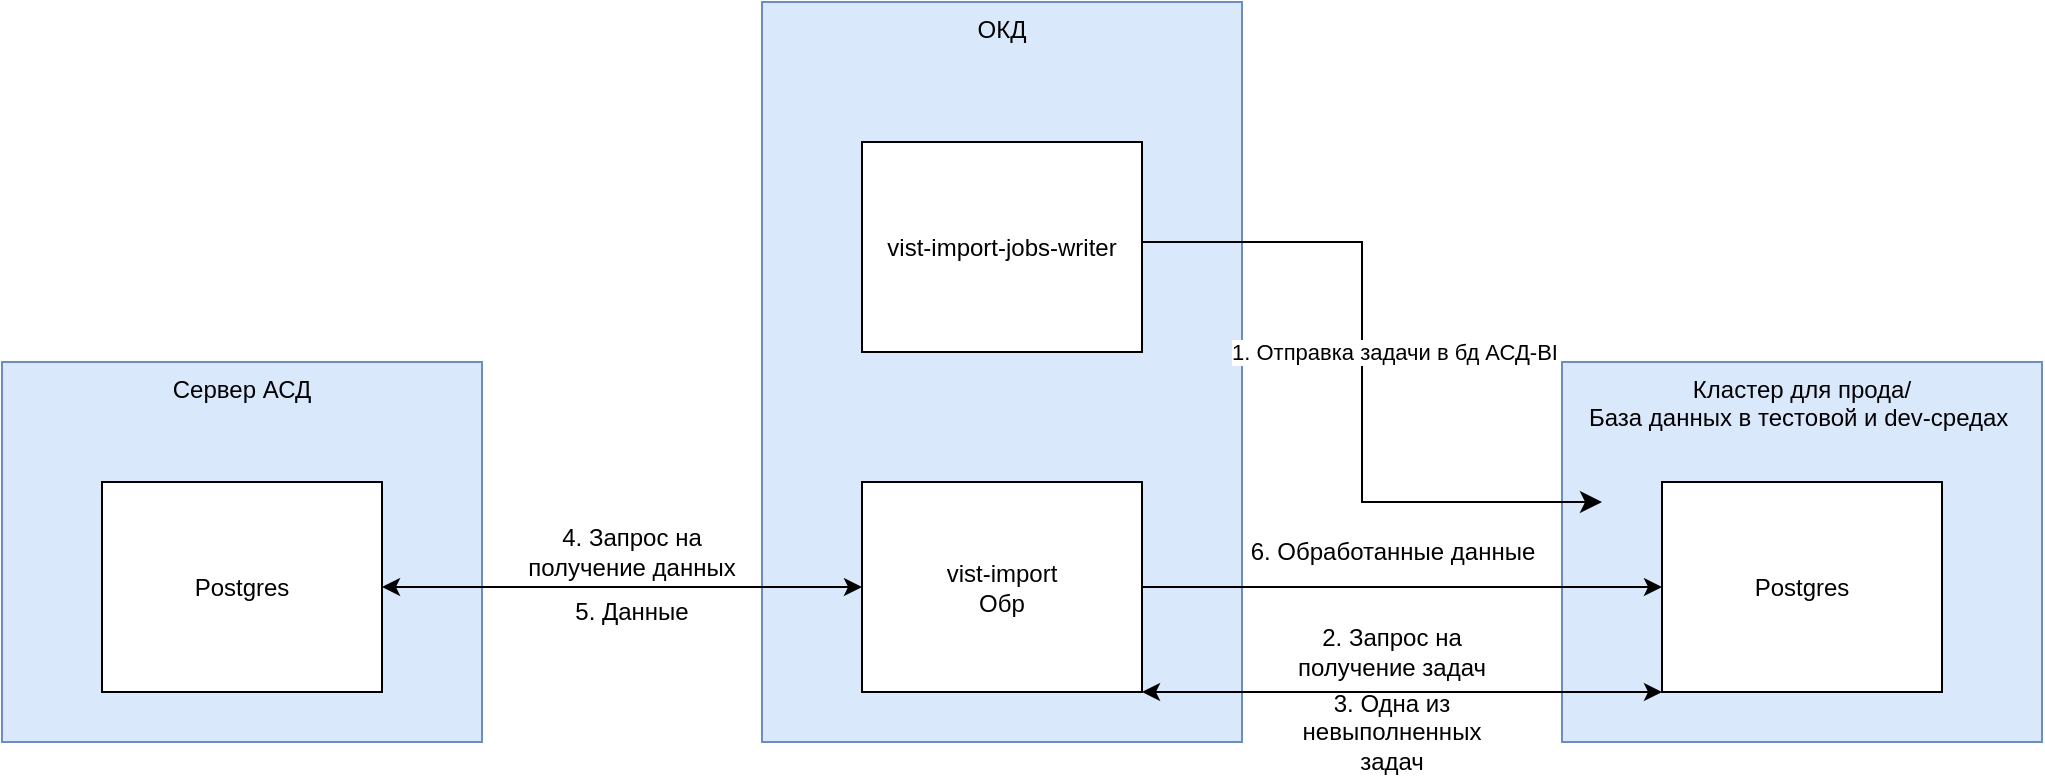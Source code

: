 <mxfile version="24.6.5" type="github">
  <diagram name="Page-1" id="URZtqnMdMjba3o9C4xaJ">
    <mxGraphModel dx="1195" dy="643" grid="1" gridSize="10" guides="1" tooltips="1" connect="1" arrows="1" fold="1" page="1" pageScale="1" pageWidth="850" pageHeight="1100" math="0" shadow="0">
      <root>
        <mxCell id="0" />
        <mxCell id="1" parent="0" />
        <mxCell id="A3gfwZnT6toxHKbZBTeO-1" value="Сервер АСД" style="rounded=0;whiteSpace=wrap;html=1;fillColor=#dae8fc;strokeColor=#6c8ebf;align=center;verticalAlign=top;" vertex="1" parent="1">
          <mxGeometry x="40" y="300" width="240" height="190" as="geometry" />
        </mxCell>
        <mxCell id="A3gfwZnT6toxHKbZBTeO-2" value="Postgres" style="rounded=0;whiteSpace=wrap;html=1;" vertex="1" parent="1">
          <mxGeometry x="90" y="360" width="140" height="105" as="geometry" />
        </mxCell>
        <mxCell id="A3gfwZnT6toxHKbZBTeO-3" value="ОКД" style="rounded=0;whiteSpace=wrap;html=1;fillColor=#dae8fc;strokeColor=#6c8ebf;align=center;verticalAlign=top;" vertex="1" parent="1">
          <mxGeometry x="420" y="120" width="240" height="370" as="geometry" />
        </mxCell>
        <mxCell id="A3gfwZnT6toxHKbZBTeO-4" value="vist-import&lt;br&gt;Обр" style="rounded=0;whiteSpace=wrap;html=1;" vertex="1" parent="1">
          <mxGeometry x="470" y="360" width="140" height="105" as="geometry" />
        </mxCell>
        <mxCell id="A3gfwZnT6toxHKbZBTeO-6" value="vist-import-jobs-writer" style="rounded=0;whiteSpace=wrap;html=1;" vertex="1" parent="1">
          <mxGeometry x="470" y="190" width="140" height="105" as="geometry" />
        </mxCell>
        <mxCell id="A3gfwZnT6toxHKbZBTeO-7" value="" style="endArrow=classic;startArrow=classic;html=1;rounded=0;exitX=1;exitY=0.5;exitDx=0;exitDy=0;entryX=0;entryY=0.5;entryDx=0;entryDy=0;" edge="1" parent="1" source="A3gfwZnT6toxHKbZBTeO-2" target="A3gfwZnT6toxHKbZBTeO-4">
          <mxGeometry width="50" height="50" relative="1" as="geometry">
            <mxPoint x="330" y="480" as="sourcePoint" />
            <mxPoint x="380" y="430" as="targetPoint" />
          </mxGeometry>
        </mxCell>
        <mxCell id="A3gfwZnT6toxHKbZBTeO-8" value="4. Запрос на получение данных" style="text;html=1;align=center;verticalAlign=middle;whiteSpace=wrap;rounded=0;" vertex="1" parent="1">
          <mxGeometry x="300" y="380" width="110" height="30" as="geometry" />
        </mxCell>
        <mxCell id="A3gfwZnT6toxHKbZBTeO-9" value="5. Данные" style="text;html=1;align=center;verticalAlign=middle;whiteSpace=wrap;rounded=0;" vertex="1" parent="1">
          <mxGeometry x="300" y="410" width="110" height="30" as="geometry" />
        </mxCell>
        <mxCell id="A3gfwZnT6toxHKbZBTeO-11" value="Кластер для прода/&lt;div&gt;База данных в тестовой и dev-средах&amp;nbsp;&lt;/div&gt;" style="rounded=0;whiteSpace=wrap;html=1;fillColor=#dae8fc;strokeColor=#6c8ebf;align=center;verticalAlign=top;" vertex="1" parent="1">
          <mxGeometry x="820" y="300" width="240" height="190" as="geometry" />
        </mxCell>
        <mxCell id="A3gfwZnT6toxHKbZBTeO-12" value="Postgres" style="rounded=0;whiteSpace=wrap;html=1;" vertex="1" parent="1">
          <mxGeometry x="870" y="360" width="140" height="105" as="geometry" />
        </mxCell>
        <mxCell id="A3gfwZnT6toxHKbZBTeO-17" value="" style="edgeStyle=orthogonalEdgeStyle;elbow=horizontal;endArrow=classic;html=1;rounded=0;endSize=8;startSize=8;exitX=1;exitY=0.5;exitDx=0;exitDy=0;" edge="1" parent="1">
          <mxGeometry width="50" height="50" relative="1" as="geometry">
            <mxPoint x="610" y="240" as="sourcePoint" />
            <mxPoint x="840" y="370" as="targetPoint" />
            <Array as="points">
              <mxPoint x="720" y="240" />
              <mxPoint x="720" y="370" />
              <mxPoint x="840" y="370" />
            </Array>
          </mxGeometry>
        </mxCell>
        <mxCell id="A3gfwZnT6toxHKbZBTeO-18" value="1. Отправка задачи в бд АСД-BI" style="edgeLabel;html=1;align=center;verticalAlign=middle;resizable=0;points=[];" vertex="1" connectable="0" parent="A3gfwZnT6toxHKbZBTeO-17">
          <mxGeometry x="-0.419" y="-3" relative="1" as="geometry">
            <mxPoint x="21" y="52" as="offset" />
          </mxGeometry>
        </mxCell>
        <mxCell id="A3gfwZnT6toxHKbZBTeO-19" value="" style="endArrow=classic;startArrow=classic;html=1;rounded=0;exitX=1;exitY=1;exitDx=0;exitDy=0;entryX=0;entryY=1;entryDx=0;entryDy=0;startFill=1;" edge="1" parent="1" source="A3gfwZnT6toxHKbZBTeO-4" target="A3gfwZnT6toxHKbZBTeO-12">
          <mxGeometry width="50" height="50" relative="1" as="geometry">
            <mxPoint x="610" y="458.75" as="sourcePoint" />
            <mxPoint x="840" y="458.75" as="targetPoint" />
          </mxGeometry>
        </mxCell>
        <mxCell id="A3gfwZnT6toxHKbZBTeO-20" value="2. Запрос на получение задач" style="text;html=1;align=center;verticalAlign=middle;whiteSpace=wrap;rounded=0;" vertex="1" parent="1">
          <mxGeometry x="680" y="430" width="110" height="30" as="geometry" />
        </mxCell>
        <mxCell id="A3gfwZnT6toxHKbZBTeO-21" value="3. Одна из невыполненных задач" style="text;html=1;align=center;verticalAlign=middle;whiteSpace=wrap;rounded=0;" vertex="1" parent="1">
          <mxGeometry x="680" y="470" width="110" height="30" as="geometry" />
        </mxCell>
        <mxCell id="A3gfwZnT6toxHKbZBTeO-22" value="" style="endArrow=classic;startArrow=none;html=1;rounded=0;exitX=1;exitY=0.5;exitDx=0;exitDy=0;entryX=0;entryY=0.5;entryDx=0;entryDy=0;startFill=0;" edge="1" parent="1" source="A3gfwZnT6toxHKbZBTeO-4" target="A3gfwZnT6toxHKbZBTeO-12">
          <mxGeometry width="50" height="50" relative="1" as="geometry">
            <mxPoint x="610" y="409.17" as="sourcePoint" />
            <mxPoint x="840" y="409.17" as="targetPoint" />
          </mxGeometry>
        </mxCell>
        <mxCell id="A3gfwZnT6toxHKbZBTeO-27" value="6. Обработанные данные" style="text;html=1;align=center;verticalAlign=middle;resizable=0;points=[];autosize=1;strokeColor=none;fillColor=none;" vertex="1" parent="1">
          <mxGeometry x="650" y="380" width="170" height="30" as="geometry" />
        </mxCell>
      </root>
    </mxGraphModel>
  </diagram>
</mxfile>
